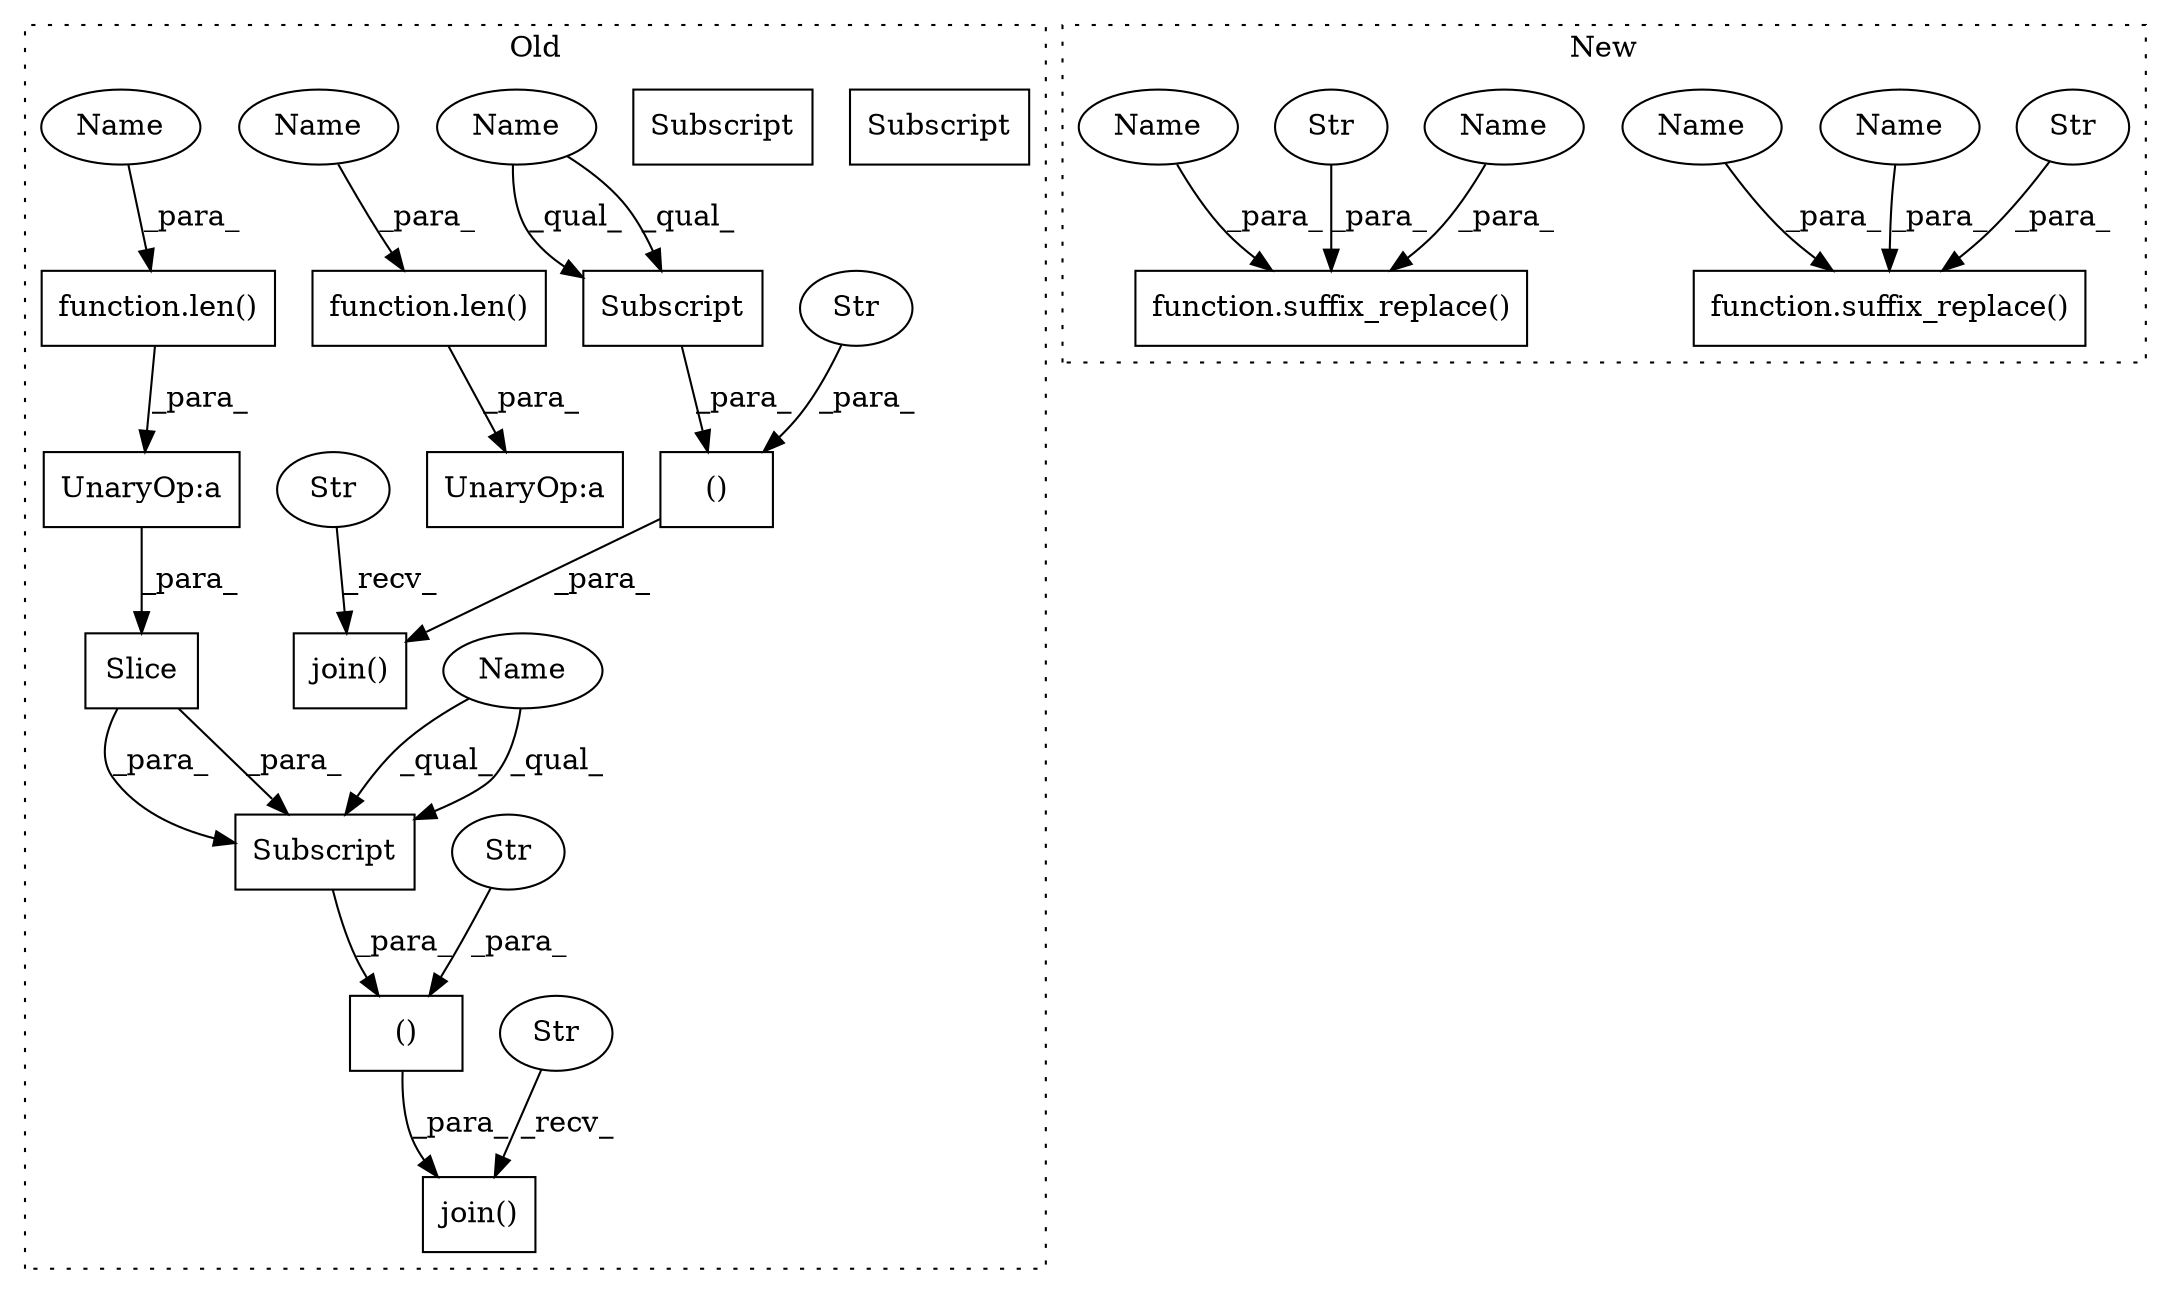 digraph G {
subgraph cluster0 {
1 [label="function.len()" a="75" s="95543,95553" l="4,1" shape="box"];
3 [label="UnaryOp:a" a="61" s="95142" l="12" shape="box"];
4 [label="UnaryOp:a" a="61" s="95542" l="12" shape="box"];
5 [label="()" a="54" s="95155" l="6" shape="box"];
6 [label="Str" a="66" s="95157" l="4" shape="ellipse"];
7 [label="()" a="54" s="95814" l="8" shape="box"];
8 [label="Str" a="66" s="95816" l="6" shape="ellipse"];
9 [label="Subscript" a="63" s="95797,0" l="17,0" shape="box"];
10 [label="Subscript" a="63" s="95136,0" l="19,0" shape="box"];
14 [label="join()" a="75" s="95127,95162" l="8,1" shape="box"];
15 [label="Str" a="66" s="95127" l="2" shape="ellipse"];
16 [label="join()" a="75" s="95788,95823" l="8,1" shape="box"];
17 [label="Str" a="66" s="95788" l="2" shape="ellipse"];
18 [label="Slice" a="80" s="95141" l="13" shape="box"];
19 [label="function.len()" a="75" s="95143,95153" l="4,1" shape="box"];
20 [label="Subscript" a="63" s="95136,0" l="19,0" shape="box"];
21 [label="Name" a="87" s="95136" l="4" shape="ellipse"];
23 [label="Name" a="87" s="95547" l="6" shape="ellipse"];
24 [label="Name" a="87" s="95147" l="6" shape="ellipse"];
25 [label="Subscript" a="63" s="95797,0" l="17,0" shape="box"];
26 [label="Name" a="87" s="95797" l="2" shape="ellipse"];
label = "Old";
style="dotted";
}
subgraph cluster1 {
2 [label="function.suffix_replace()" a="75" s="95314,95345" l="15,1" shape="box"];
11 [label="function.suffix_replace()" a="75" s="95254,95287" l="15,1" shape="box"];
12 [label="Str" a="66" s="95283" l="4" shape="ellipse"];
13 [label="Str" a="66" s="95341" l="4" shape="ellipse"];
22 [label="Name" a="87" s="95269" l="4" shape="ellipse"];
27 [label="Name" a="87" s="95275" l="6" shape="ellipse"];
28 [label="Name" a="87" s="95333" l="6" shape="ellipse"];
29 [label="Name" a="87" s="95329" l="2" shape="ellipse"];
label = "New";
style="dotted";
}
1 -> 4 [label="_para_"];
3 -> 18 [label="_para_"];
5 -> 14 [label="_para_"];
6 -> 5 [label="_para_"];
7 -> 16 [label="_para_"];
8 -> 7 [label="_para_"];
12 -> 11 [label="_para_"];
13 -> 2 [label="_para_"];
15 -> 14 [label="_recv_"];
17 -> 16 [label="_recv_"];
18 -> 20 [label="_para_"];
18 -> 20 [label="_para_"];
19 -> 3 [label="_para_"];
20 -> 5 [label="_para_"];
21 -> 20 [label="_qual_"];
21 -> 20 [label="_qual_"];
22 -> 11 [label="_para_"];
23 -> 1 [label="_para_"];
24 -> 19 [label="_para_"];
25 -> 7 [label="_para_"];
26 -> 25 [label="_qual_"];
26 -> 25 [label="_qual_"];
27 -> 11 [label="_para_"];
28 -> 2 [label="_para_"];
29 -> 2 [label="_para_"];
}